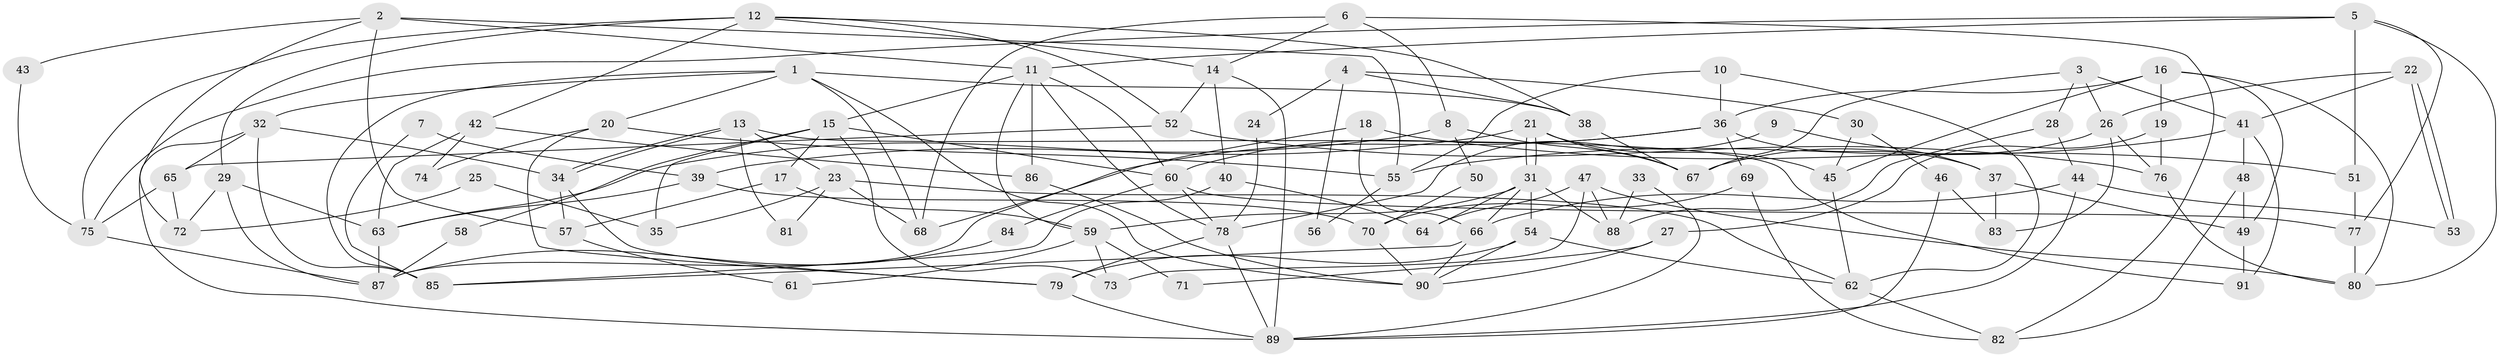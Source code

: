 // coarse degree distribution, {9: 0.037037037037037035, 5: 0.16666666666666666, 4: 0.2037037037037037, 14: 0.018518518518518517, 6: 0.1111111111111111, 15: 0.018518518518518517, 7: 0.07407407407407407, 3: 0.16666666666666666, 2: 0.16666666666666666, 11: 0.018518518518518517, 10: 0.018518518518518517}
// Generated by graph-tools (version 1.1) at 2025/18/03/04/25 18:18:51]
// undirected, 91 vertices, 182 edges
graph export_dot {
graph [start="1"]
  node [color=gray90,style=filled];
  1;
  2;
  3;
  4;
  5;
  6;
  7;
  8;
  9;
  10;
  11;
  12;
  13;
  14;
  15;
  16;
  17;
  18;
  19;
  20;
  21;
  22;
  23;
  24;
  25;
  26;
  27;
  28;
  29;
  30;
  31;
  32;
  33;
  34;
  35;
  36;
  37;
  38;
  39;
  40;
  41;
  42;
  43;
  44;
  45;
  46;
  47;
  48;
  49;
  50;
  51;
  52;
  53;
  54;
  55;
  56;
  57;
  58;
  59;
  60;
  61;
  62;
  63;
  64;
  65;
  66;
  67;
  68;
  69;
  70;
  71;
  72;
  73;
  74;
  75;
  76;
  77;
  78;
  79;
  80;
  81;
  82;
  83;
  84;
  85;
  86;
  87;
  88;
  89;
  90;
  91;
  1 -- 32;
  1 -- 85;
  1 -- 20;
  1 -- 38;
  1 -- 68;
  1 -- 90;
  2 -- 57;
  2 -- 11;
  2 -- 43;
  2 -- 55;
  2 -- 72;
  3 -- 41;
  3 -- 26;
  3 -- 28;
  3 -- 67;
  4 -- 38;
  4 -- 30;
  4 -- 24;
  4 -- 56;
  5 -- 80;
  5 -- 51;
  5 -- 11;
  5 -- 75;
  5 -- 77;
  6 -- 14;
  6 -- 8;
  6 -- 68;
  6 -- 82;
  7 -- 85;
  7 -- 39;
  8 -- 63;
  8 -- 67;
  8 -- 50;
  9 -- 37;
  9 -- 78;
  10 -- 36;
  10 -- 62;
  10 -- 55;
  11 -- 15;
  11 -- 59;
  11 -- 60;
  11 -- 78;
  11 -- 86;
  12 -- 75;
  12 -- 42;
  12 -- 14;
  12 -- 29;
  12 -- 38;
  12 -- 52;
  13 -- 34;
  13 -- 34;
  13 -- 91;
  13 -- 23;
  13 -- 81;
  14 -- 89;
  14 -- 40;
  14 -- 52;
  15 -- 73;
  15 -- 60;
  15 -- 17;
  15 -- 35;
  15 -- 58;
  16 -- 36;
  16 -- 45;
  16 -- 19;
  16 -- 49;
  16 -- 80;
  17 -- 59;
  17 -- 57;
  18 -- 87;
  18 -- 66;
  18 -- 51;
  19 -- 76;
  19 -- 27;
  20 -- 55;
  20 -- 74;
  20 -- 79;
  21 -- 31;
  21 -- 31;
  21 -- 67;
  21 -- 39;
  21 -- 45;
  22 -- 53;
  22 -- 53;
  22 -- 26;
  22 -- 41;
  23 -- 68;
  23 -- 35;
  23 -- 62;
  23 -- 81;
  24 -- 78;
  25 -- 35;
  25 -- 72;
  26 -- 67;
  26 -- 76;
  26 -- 83;
  27 -- 90;
  27 -- 71;
  28 -- 44;
  28 -- 88;
  29 -- 63;
  29 -- 72;
  29 -- 87;
  30 -- 45;
  30 -- 46;
  31 -- 88;
  31 -- 54;
  31 -- 59;
  31 -- 64;
  31 -- 66;
  32 -- 34;
  32 -- 65;
  32 -- 85;
  32 -- 89;
  33 -- 89;
  33 -- 88;
  34 -- 79;
  34 -- 57;
  36 -- 60;
  36 -- 68;
  36 -- 37;
  36 -- 69;
  37 -- 49;
  37 -- 83;
  38 -- 67;
  39 -- 70;
  39 -- 63;
  40 -- 85;
  40 -- 64;
  41 -- 55;
  41 -- 48;
  41 -- 91;
  42 -- 63;
  42 -- 86;
  42 -- 74;
  43 -- 75;
  44 -- 66;
  44 -- 89;
  44 -- 53;
  45 -- 62;
  46 -- 89;
  46 -- 83;
  47 -- 64;
  47 -- 80;
  47 -- 73;
  47 -- 88;
  48 -- 82;
  48 -- 49;
  49 -- 91;
  50 -- 70;
  51 -- 77;
  52 -- 65;
  52 -- 76;
  54 -- 79;
  54 -- 62;
  54 -- 90;
  55 -- 56;
  57 -- 61;
  58 -- 87;
  59 -- 61;
  59 -- 71;
  59 -- 73;
  60 -- 78;
  60 -- 77;
  60 -- 84;
  62 -- 82;
  63 -- 87;
  65 -- 72;
  65 -- 75;
  66 -- 90;
  66 -- 85;
  69 -- 82;
  69 -- 70;
  70 -- 90;
  75 -- 87;
  76 -- 80;
  77 -- 80;
  78 -- 89;
  78 -- 79;
  79 -- 89;
  84 -- 87;
  86 -- 90;
}

